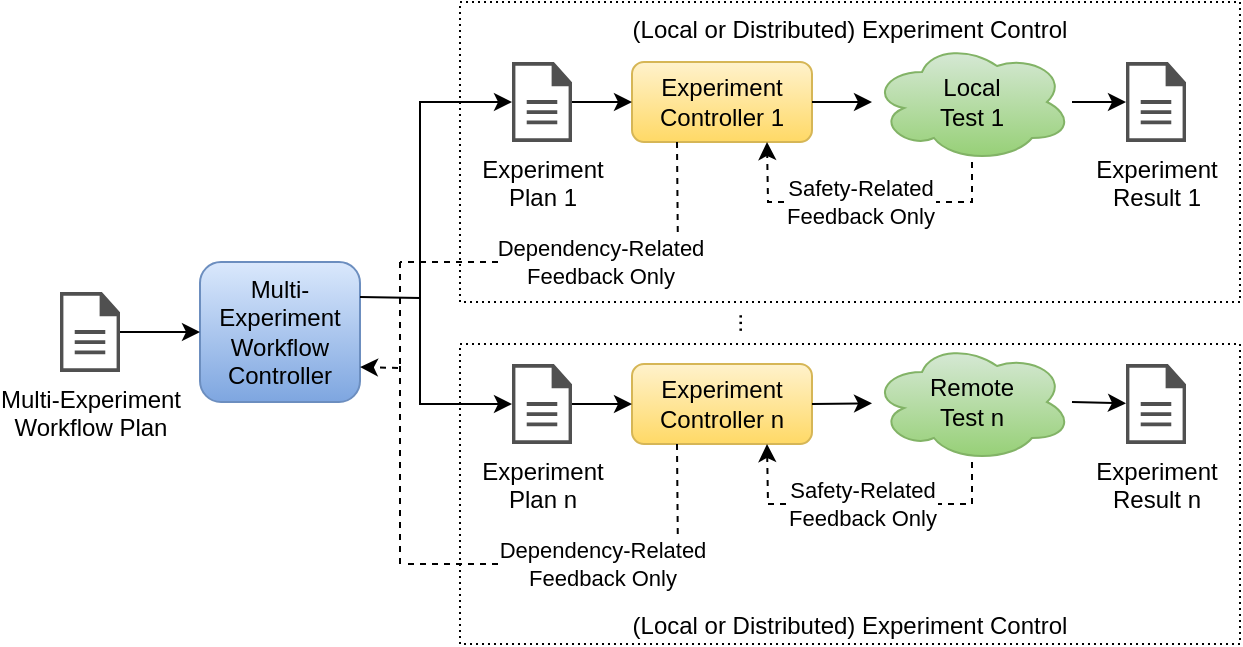 <mxfile version="21.2.9" type="device">
  <diagram id="P3egCbBItE-vjyixLVVF" name="Page-1">
    <mxGraphModel dx="2714" dy="1434" grid="1" gridSize="10" guides="1" tooltips="1" connect="1" arrows="1" fold="1" page="1" pageScale="1" pageWidth="850" pageHeight="1100" math="0" shadow="0">
      <root>
        <mxCell id="0" />
        <mxCell id="1" parent="0" />
        <mxCell id="daRhXAYfZ29fgh9pMfPS-2" value="(Local or Distributed) Experiment Control" style="rounded=0;whiteSpace=wrap;html=1;fillColor=none;dashed=1;dashPattern=1 2;verticalAlign=top;" parent="1" vertex="1">
          <mxGeometry x="340" y="180" width="390" height="150" as="geometry" />
        </mxCell>
        <mxCell id="daRhXAYfZ29fgh9pMfPS-3" value="(Local or Distributed) Experiment Control" style="rounded=0;whiteSpace=wrap;html=1;fillColor=none;dashed=1;dashPattern=1 2;verticalAlign=bottom;" parent="1" vertex="1">
          <mxGeometry x="340" y="351" width="390" height="150" as="geometry" />
        </mxCell>
        <mxCell id="8yW3HtKEOS8D6HbiddwS-1" value="Experiment&lt;br&gt;Plan 1" style="sketch=0;pointerEvents=1;shadow=0;dashed=0;html=1;strokeColor=none;fillColor=#505050;labelPosition=center;verticalLabelPosition=bottom;verticalAlign=top;outlineConnect=0;align=center;shape=mxgraph.office.concepts.document;" parent="1" vertex="1">
          <mxGeometry x="366" y="210" width="30" height="40" as="geometry" />
        </mxCell>
        <mxCell id="8yW3HtKEOS8D6HbiddwS-2" value="Experiment&lt;br&gt;Controller 1" style="rounded=1;whiteSpace=wrap;html=1;fillColor=#fff2cc;gradientColor=#ffd966;strokeColor=#d6b656;" parent="1" vertex="1">
          <mxGeometry x="426" y="210" width="90" height="40" as="geometry" />
        </mxCell>
        <mxCell id="8yW3HtKEOS8D6HbiddwS-7" value="" style="endArrow=classic;html=1;rounded=0;entryX=0;entryY=0.5;entryDx=0;entryDy=0;" parent="1" source="8yW3HtKEOS8D6HbiddwS-1" target="8yW3HtKEOS8D6HbiddwS-2" edge="1">
          <mxGeometry width="50" height="50" relative="1" as="geometry">
            <mxPoint x="346" y="231" as="sourcePoint" />
            <mxPoint x="616" y="321" as="targetPoint" />
          </mxGeometry>
        </mxCell>
        <mxCell id="8yW3HtKEOS8D6HbiddwS-9" value="" style="endArrow=classic;html=1;rounded=0;exitX=1;exitY=0.5;exitDx=0;exitDy=0;" parent="1" source="8yW3HtKEOS8D6HbiddwS-2" target="8yW3HtKEOS8D6HbiddwS-4" edge="1">
          <mxGeometry width="50" height="50" relative="1" as="geometry">
            <mxPoint x="566" y="371" as="sourcePoint" />
            <mxPoint x="546" y="230" as="targetPoint" />
          </mxGeometry>
        </mxCell>
        <mxCell id="8yW3HtKEOS8D6HbiddwS-4" value="Local&lt;br&gt;Test 1" style="ellipse;shape=cloud;whiteSpace=wrap;html=1;fillColor=#d5e8d4;gradientColor=#97d077;strokeColor=#82b366;" parent="1" vertex="1">
          <mxGeometry x="546" y="200" width="100" height="60" as="geometry" />
        </mxCell>
        <mxCell id="8yW3HtKEOS8D6HbiddwS-11" value="Safety-Related&lt;br&gt;Feedback Only" style="endArrow=classic;html=1;rounded=0;entryX=0.75;entryY=1;entryDx=0;entryDy=0;exitX=0.5;exitY=1;exitDx=0;exitDy=0;dashed=1;" parent="1" source="8yW3HtKEOS8D6HbiddwS-4" target="8yW3HtKEOS8D6HbiddwS-2" edge="1">
          <mxGeometry width="50" height="50" relative="1" as="geometry">
            <mxPoint x="566" y="371" as="sourcePoint" />
            <mxPoint x="616" y="321" as="targetPoint" />
            <Array as="points">
              <mxPoint x="596" y="280" />
              <mxPoint x="494" y="280" />
            </Array>
          </mxGeometry>
        </mxCell>
        <mxCell id="ZFV-SjdnGhs7yPOWkklm-2" value="Experiment&lt;br&gt;Plan n" style="sketch=0;pointerEvents=1;shadow=0;dashed=0;html=1;strokeColor=none;fillColor=#505050;labelPosition=center;verticalLabelPosition=bottom;verticalAlign=top;outlineConnect=0;align=center;shape=mxgraph.office.concepts.document;" parent="1" vertex="1">
          <mxGeometry x="366" y="361" width="30" height="40" as="geometry" />
        </mxCell>
        <mxCell id="ZFV-SjdnGhs7yPOWkklm-3" value="Experiment&lt;br&gt;Controller n" style="rounded=1;whiteSpace=wrap;html=1;fillColor=#fff2cc;gradientColor=#ffd966;strokeColor=#d6b656;" parent="1" vertex="1">
          <mxGeometry x="426" y="361" width="90" height="40" as="geometry" />
        </mxCell>
        <mxCell id="ZFV-SjdnGhs7yPOWkklm-4" value="" style="endArrow=classic;html=1;rounded=0;entryX=0;entryY=0.5;entryDx=0;entryDy=0;" parent="1" source="ZFV-SjdnGhs7yPOWkklm-2" target="ZFV-SjdnGhs7yPOWkklm-3" edge="1">
          <mxGeometry width="50" height="50" relative="1" as="geometry">
            <mxPoint x="396" y="391" as="sourcePoint" />
            <mxPoint x="426" y="391" as="targetPoint" />
          </mxGeometry>
        </mxCell>
        <mxCell id="ZFV-SjdnGhs7yPOWkklm-5" value="" style="endArrow=classic;html=1;rounded=0;exitX=1;exitY=0.5;exitDx=0;exitDy=0;" parent="1" source="ZFV-SjdnGhs7yPOWkklm-3" target="ZFV-SjdnGhs7yPOWkklm-6" edge="1">
          <mxGeometry width="50" height="50" relative="1" as="geometry">
            <mxPoint x="566" y="522" as="sourcePoint" />
            <mxPoint x="546" y="381" as="targetPoint" />
          </mxGeometry>
        </mxCell>
        <mxCell id="ZFV-SjdnGhs7yPOWkklm-6" value="Remote&lt;br&gt;Test n" style="ellipse;shape=cloud;whiteSpace=wrap;html=1;fillColor=#d5e8d4;gradientColor=#97d077;strokeColor=#82b366;" parent="1" vertex="1">
          <mxGeometry x="546" y="350" width="100" height="60" as="geometry" />
        </mxCell>
        <mxCell id="ZFV-SjdnGhs7yPOWkklm-7" value="Safety-Related&lt;br&gt;Feedback Only" style="endArrow=classic;html=1;rounded=0;entryX=0.75;entryY=1;entryDx=0;entryDy=0;exitX=0.5;exitY=1;exitDx=0;exitDy=0;dashed=1;" parent="1" source="ZFV-SjdnGhs7yPOWkklm-6" target="ZFV-SjdnGhs7yPOWkklm-3" edge="1">
          <mxGeometry width="50" height="50" relative="1" as="geometry">
            <mxPoint x="566" y="522" as="sourcePoint" />
            <mxPoint x="616" y="472" as="targetPoint" />
            <Array as="points">
              <mxPoint x="596" y="431" />
              <mxPoint x="494" y="431" />
            </Array>
          </mxGeometry>
        </mxCell>
        <mxCell id="ZFV-SjdnGhs7yPOWkklm-8" value="Multi-&lt;br&gt;Experiment&lt;br&gt;Workflow&lt;br&gt;Controller" style="rounded=1;whiteSpace=wrap;html=1;fillColor=#dae8fc;gradientColor=#7ea6e0;strokeColor=#6c8ebf;" parent="1" vertex="1">
          <mxGeometry x="210" y="310" width="80" height="70" as="geometry" />
        </mxCell>
        <mxCell id="ZFV-SjdnGhs7yPOWkklm-9" value="Multi-Experiment&lt;br&gt;Workflow Plan" style="sketch=0;pointerEvents=1;shadow=0;dashed=0;html=1;strokeColor=none;fillColor=#505050;labelPosition=center;verticalLabelPosition=bottom;verticalAlign=top;outlineConnect=0;align=center;shape=mxgraph.office.concepts.document;" parent="1" vertex="1">
          <mxGeometry x="140" y="325" width="30" height="40" as="geometry" />
        </mxCell>
        <mxCell id="ZFV-SjdnGhs7yPOWkklm-10" value="" style="endArrow=classic;html=1;rounded=0;" parent="1" source="ZFV-SjdnGhs7yPOWkklm-9" target="ZFV-SjdnGhs7yPOWkklm-8" edge="1">
          <mxGeometry width="50" height="50" relative="1" as="geometry">
            <mxPoint x="130" y="342" as="sourcePoint" />
            <mxPoint x="210" y="341" as="targetPoint" />
          </mxGeometry>
        </mxCell>
        <mxCell id="ZFV-SjdnGhs7yPOWkklm-11" value="" style="endArrow=classic;html=1;rounded=0;exitX=1;exitY=0.25;exitDx=0;exitDy=0;" parent="1" source="ZFV-SjdnGhs7yPOWkklm-8" target="ZFV-SjdnGhs7yPOWkklm-2" edge="1">
          <mxGeometry width="50" height="50" relative="1" as="geometry">
            <mxPoint x="320" y="370" as="sourcePoint" />
            <mxPoint x="310" y="380" as="targetPoint" />
            <Array as="points">
              <mxPoint x="320" y="328" />
              <mxPoint x="320" y="381" />
            </Array>
          </mxGeometry>
        </mxCell>
        <mxCell id="ZFV-SjdnGhs7yPOWkklm-12" value="" style="endArrow=classic;html=1;rounded=0;" parent="1" target="8yW3HtKEOS8D6HbiddwS-1" edge="1">
          <mxGeometry width="50" height="50" relative="1" as="geometry">
            <mxPoint x="320" y="350" as="sourcePoint" />
            <mxPoint x="381" y="290" as="targetPoint" />
            <Array as="points">
              <mxPoint x="320" y="230" />
            </Array>
          </mxGeometry>
        </mxCell>
        <mxCell id="ZFV-SjdnGhs7yPOWkklm-14" value="..." style="text;html=1;align=center;verticalAlign=middle;resizable=0;points=[];autosize=1;strokeColor=none;fillColor=none;rotation=-90;" parent="1" vertex="1">
          <mxGeometry x="462" y="331" width="30" height="20" as="geometry" />
        </mxCell>
        <mxCell id="an4e0P4fR7B57Mew-sz6-1" value="Dependency-Related&lt;br&gt;Feedback Only" style="endArrow=none;html=1;rounded=0;exitX=0.25;exitY=1;exitDx=0;exitDy=0;dashed=1;endFill=0;" parent="1" source="8yW3HtKEOS8D6HbiddwS-2" edge="1">
          <mxGeometry width="50" height="50" relative="1" as="geometry">
            <mxPoint x="426" y="360" as="sourcePoint" />
            <mxPoint x="310" y="310" as="targetPoint" />
            <Array as="points">
              <mxPoint x="449" y="310" />
            </Array>
          </mxGeometry>
        </mxCell>
        <mxCell id="an4e0P4fR7B57Mew-sz6-12" value="Dependency-Related&lt;br&gt;Feedback Only" style="endArrow=none;html=1;rounded=0;dashed=1;exitX=0.25;exitY=1;exitDx=0;exitDy=0;endFill=0;" parent="1" source="ZFV-SjdnGhs7yPOWkklm-3" edge="1">
          <mxGeometry width="50" height="50" relative="1" as="geometry">
            <mxPoint x="440" y="411" as="sourcePoint" />
            <mxPoint x="312" y="461" as="targetPoint" />
            <Array as="points">
              <mxPoint x="449" y="461" />
            </Array>
          </mxGeometry>
        </mxCell>
        <mxCell id="an4e0P4fR7B57Mew-sz6-13" value="" style="endArrow=classic;html=1;rounded=0;entryX=1;entryY=0.75;entryDx=0;entryDy=0;dashed=1;" parent="1" target="ZFV-SjdnGhs7yPOWkklm-8" edge="1">
          <mxGeometry width="50" height="50" relative="1" as="geometry">
            <mxPoint x="310" y="310" as="sourcePoint" />
            <mxPoint x="420" y="360" as="targetPoint" />
            <Array as="points">
              <mxPoint x="310" y="363" />
            </Array>
          </mxGeometry>
        </mxCell>
        <mxCell id="an4e0P4fR7B57Mew-sz6-15" value="" style="endArrow=none;dashed=1;html=1;rounded=0;" parent="1" edge="1">
          <mxGeometry width="50" height="50" relative="1" as="geometry">
            <mxPoint x="310" y="461" as="sourcePoint" />
            <mxPoint x="310" y="360" as="targetPoint" />
          </mxGeometry>
        </mxCell>
        <mxCell id="G0-piTqzpPHfAwm4z4It-1" value="Experiment&lt;br&gt;Result 1" style="sketch=0;pointerEvents=1;shadow=0;dashed=0;html=1;strokeColor=none;fillColor=#505050;labelPosition=center;verticalLabelPosition=bottom;verticalAlign=top;outlineConnect=0;align=center;shape=mxgraph.office.concepts.document;" parent="1" vertex="1">
          <mxGeometry x="673" y="210" width="30" height="40" as="geometry" />
        </mxCell>
        <mxCell id="G0-piTqzpPHfAwm4z4It-2" value="" style="endArrow=classic;html=1;rounded=0;exitX=1;exitY=0.5;exitDx=0;exitDy=0;" parent="1" source="8yW3HtKEOS8D6HbiddwS-4" target="G0-piTqzpPHfAwm4z4It-1" edge="1">
          <mxGeometry width="50" height="50" relative="1" as="geometry">
            <mxPoint x="646" y="100" as="sourcePoint" />
            <mxPoint x="682" y="360.67" as="targetPoint" />
          </mxGeometry>
        </mxCell>
        <mxCell id="G0-piTqzpPHfAwm4z4It-3" value="Experiment&lt;br&gt;Result n" style="sketch=0;pointerEvents=1;shadow=0;dashed=0;html=1;strokeColor=none;fillColor=#505050;labelPosition=center;verticalLabelPosition=bottom;verticalAlign=top;outlineConnect=0;align=center;shape=mxgraph.office.concepts.document;" parent="1" vertex="1">
          <mxGeometry x="673" y="361" width="30" height="40" as="geometry" />
        </mxCell>
        <mxCell id="G0-piTqzpPHfAwm4z4It-4" value="" style="endArrow=classic;html=1;rounded=0;exitX=1;exitY=0.5;exitDx=0;exitDy=0;" parent="1" source="ZFV-SjdnGhs7yPOWkklm-6" target="G0-piTqzpPHfAwm4z4It-3" edge="1">
          <mxGeometry width="50" height="50" relative="1" as="geometry">
            <mxPoint x="650" y="340" as="sourcePoint" />
            <mxPoint x="682" y="511.67" as="targetPoint" />
          </mxGeometry>
        </mxCell>
      </root>
    </mxGraphModel>
  </diagram>
</mxfile>
